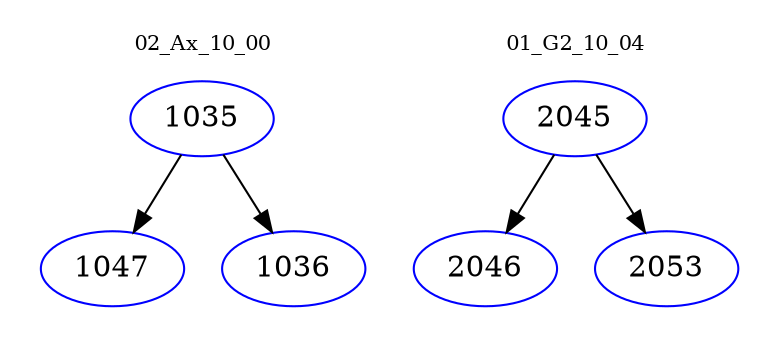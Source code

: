 digraph{
subgraph cluster_0 {
color = white
label = "02_Ax_10_00";
fontsize=10;
T0_1035 [label="1035", color="blue"]
T0_1035 -> T0_1047 [color="black"]
T0_1047 [label="1047", color="blue"]
T0_1035 -> T0_1036 [color="black"]
T0_1036 [label="1036", color="blue"]
}
subgraph cluster_1 {
color = white
label = "01_G2_10_04";
fontsize=10;
T1_2045 [label="2045", color="blue"]
T1_2045 -> T1_2046 [color="black"]
T1_2046 [label="2046", color="blue"]
T1_2045 -> T1_2053 [color="black"]
T1_2053 [label="2053", color="blue"]
}
}
